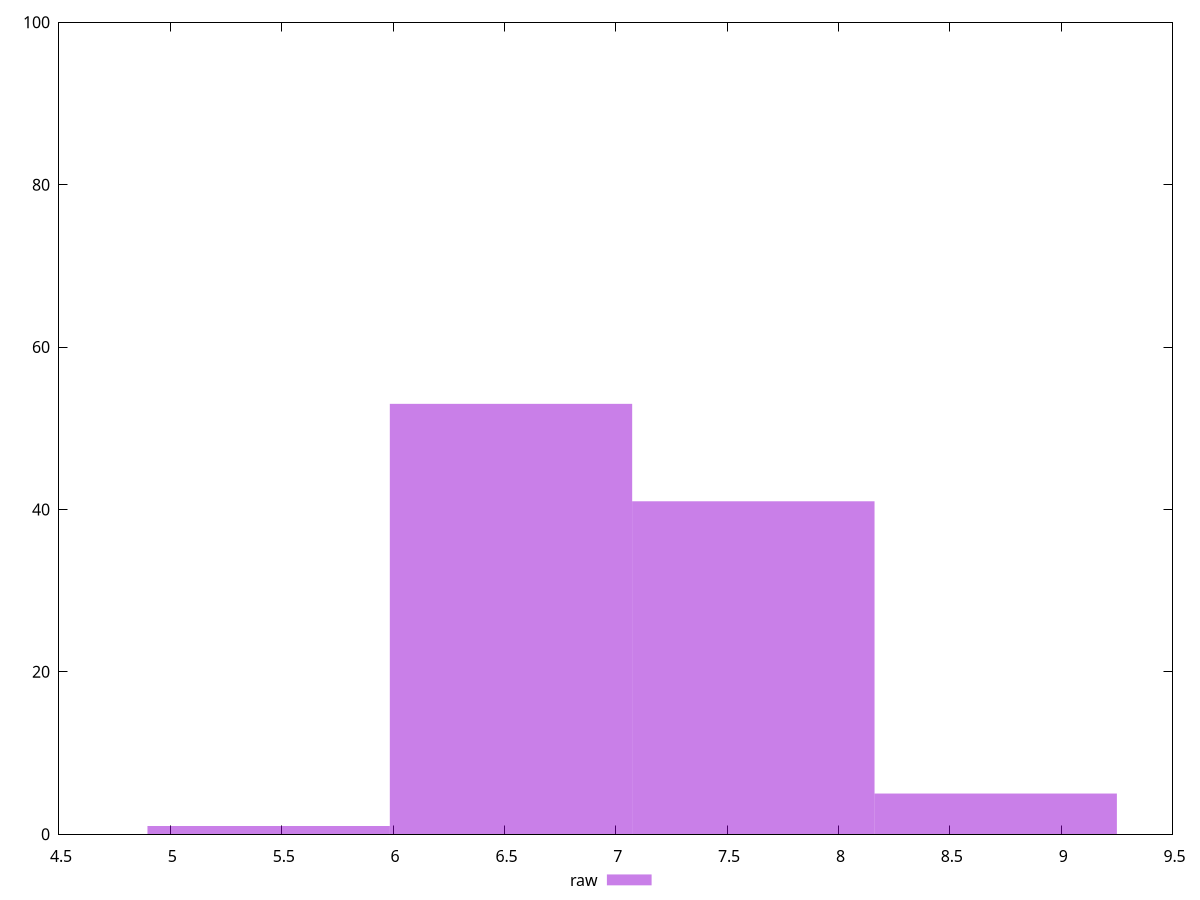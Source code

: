 reset
set terminal svg size 640, 490 enhanced background rgb 'white'
set output "report_00007_2020-12-11T15:55:29.892Z/bootup-time/samples/pages+cached+noexternal+nofonts+nosvg+noimg+nocss+nojs/raw/histogram.svg"

$raw <<EOF
7.61788437986878 41
6.529615182744669 53
8.706153576992891 5
5.441345985620557 1
EOF

set key outside below
set boxwidth 1.0882691971241114
set yrange [0:100]
set style fill transparent solid 0.5 noborder

plot \
  $raw title "raw" with boxes, \


reset